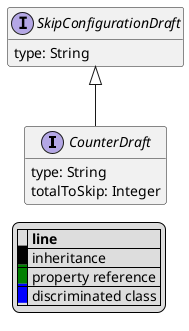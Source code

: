 @startuml

hide empty fields
hide empty methods
legend
|= |= line |
|<back:black>   </back>| inheritance |
|<back:green>   </back>| property reference |
|<back:blue>   </back>| discriminated class |
endlegend
interface CounterDraft [[CounterDraft.svg]] extends SkipConfigurationDraft {
    type: String
    totalToSkip: Integer
}
interface SkipConfigurationDraft [[SkipConfigurationDraft.svg]]  {
    type: String
}





@enduml
